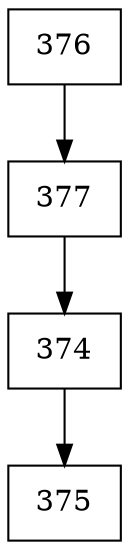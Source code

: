 digraph G {
  node [shape=record];
  node0 [label="{376}"];
  node0 -> node1;
  node1 [label="{377}"];
  node1 -> node2;
  node2 [label="{374}"];
  node2 -> node3;
  node3 [label="{375}"];
}
